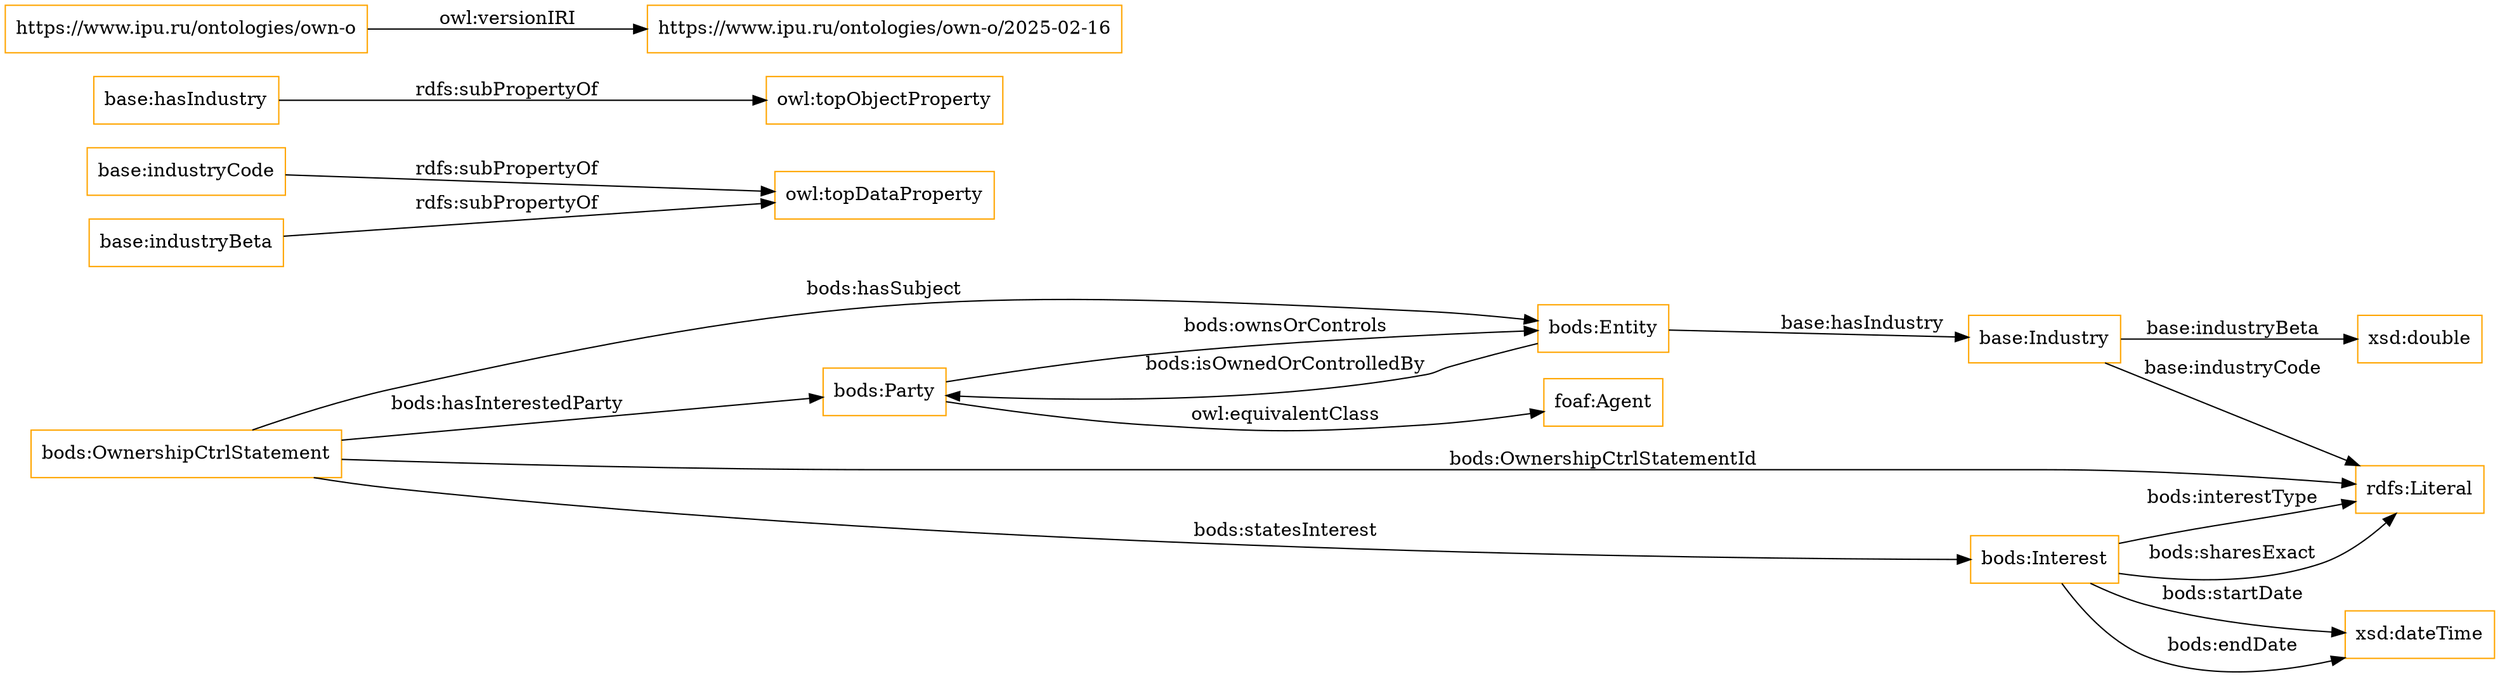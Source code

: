 digraph ar2dtool_diagram { 
rankdir=LR;
size="1501"
node [shape = rectangle, color="orange"]; "base:Industry" "foaf:Agent" "bods:Party" "bods:OwnershipCtrlStatement" "bods:Interest" "bods:Entity" ; /*classes style*/
	"base:industryCode" -> "owl:topDataProperty" [ label = "rdfs:subPropertyOf" ];
	"base:industryBeta" -> "owl:topDataProperty" [ label = "rdfs:subPropertyOf" ];
	"base:hasIndustry" -> "owl:topObjectProperty" [ label = "rdfs:subPropertyOf" ];
	"https://www.ipu.ru/ontologies/own-o" -> "https://www.ipu.ru/ontologies/own-o/2025-02-16" [ label = "owl:versionIRI" ];
	"bods:Party" -> "foaf:Agent" [ label = "owl:equivalentClass" ];
	"bods:OwnershipCtrlStatement" -> "rdfs:Literal" [ label = "bods:OwnershipCtrlStatementId" ];
	"bods:OwnershipCtrlStatement" -> "bods:Entity" [ label = "bods:hasSubject" ];
	"base:Industry" -> "rdfs:Literal" [ label = "base:industryCode" ];
	"base:Industry" -> "xsd:double" [ label = "base:industryBeta" ];
	"bods:Entity" -> "bods:Party" [ label = "bods:isOwnedOrControlledBy" ];
	"bods:Interest" -> "rdfs:Literal" [ label = "bods:interestType" ];
	"bods:Entity" -> "base:Industry" [ label = "base:hasIndustry" ];
	"bods:OwnershipCtrlStatement" -> "bods:Party" [ label = "bods:hasInterestedParty" ];
	"bods:Interest" -> "xsd:dateTime" [ label = "bods:startDate" ];
	"bods:OwnershipCtrlStatement" -> "bods:Interest" [ label = "bods:statesInterest" ];
	"bods:Interest" -> "rdfs:Literal" [ label = "bods:sharesExact" ];
	"bods:Party" -> "bods:Entity" [ label = "bods:ownsOrControls" ];
	"bods:Interest" -> "xsd:dateTime" [ label = "bods:endDate" ];

}
